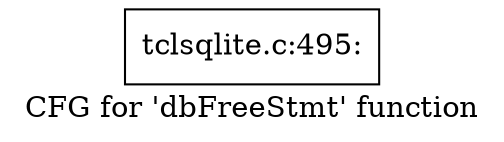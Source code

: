 digraph "CFG for 'dbFreeStmt' function" {
	label="CFG for 'dbFreeStmt' function";

	Node0x55a73579d0d0 [shape=record,label="{tclsqlite.c:495:}"];
}
